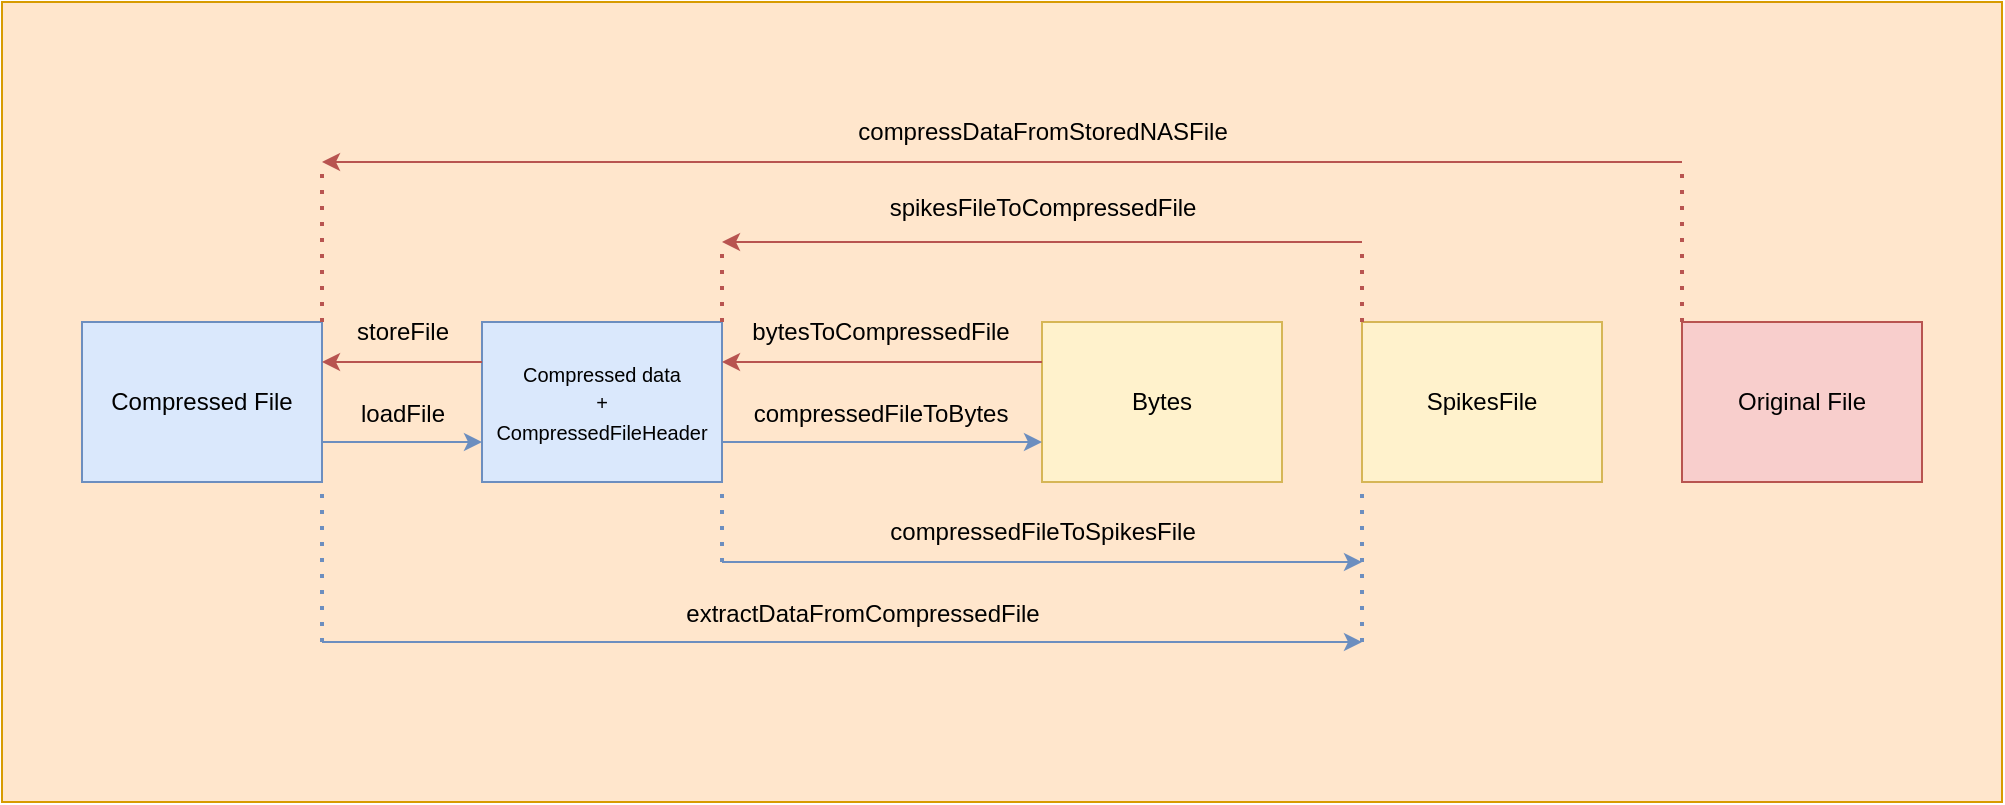 <mxfile version="20.2.3" type="device"><diagram id="LPO7WoNpDzE07uJFlrCg" name="Page-1"><mxGraphModel dx="2749" dy="1788" grid="1" gridSize="10" guides="1" tooltips="1" connect="1" arrows="1" fold="1" page="1" pageScale="1" pageWidth="1169" pageHeight="827" math="0" shadow="0"><root><mxCell id="0"/><mxCell id="1" parent="0"/><mxCell id="ZE3qO-mCs6HUXw2_mFnS-1" value="" style="rounded=0;whiteSpace=wrap;html=1;fillColor=#ffe6cc;strokeColor=#d79b00;" parent="1" vertex="1"><mxGeometry x="-40" y="-400" width="1000" height="400" as="geometry"/></mxCell><mxCell id="ZE3qO-mCs6HUXw2_mFnS-4" value="&lt;font style=&quot;font-size: 10px&quot;&gt;Compressed data&lt;br&gt;+&lt;br&gt;CompressedFileHeader&lt;/font&gt;" style="rounded=0;whiteSpace=wrap;html=1;fillColor=#dae8fc;strokeColor=#6c8ebf;" parent="1" vertex="1"><mxGeometry x="200" y="-240" width="120" height="80" as="geometry"/></mxCell><mxCell id="ZE3qO-mCs6HUXw2_mFnS-5" value="SpikesFile" style="rounded=0;whiteSpace=wrap;html=1;fillColor=#fff2cc;strokeColor=#d6b656;" parent="1" vertex="1"><mxGeometry x="640" y="-240" width="120" height="80" as="geometry"/></mxCell><mxCell id="ZE3qO-mCs6HUXw2_mFnS-6" value="Bytes" style="rounded=0;whiteSpace=wrap;html=1;fillColor=#fff2cc;strokeColor=#d6b656;" parent="1" vertex="1"><mxGeometry x="480" y="-240" width="120" height="80" as="geometry"/></mxCell><mxCell id="ZE3qO-mCs6HUXw2_mFnS-7" value="Compressed File" style="rounded=0;whiteSpace=wrap;html=1;fillColor=#dae8fc;strokeColor=#6c8ebf;" parent="1" vertex="1"><mxGeometry y="-240" width="120" height="80" as="geometry"/></mxCell><mxCell id="ZE3qO-mCs6HUXw2_mFnS-8" style="edgeStyle=orthogonalEdgeStyle;rounded=0;orthogonalLoop=1;jettySize=auto;html=1;exitX=1;exitY=0.75;exitDx=0;exitDy=0;fontSize=10;fillColor=#dae8fc;strokeColor=#6c8ebf;entryX=0;entryY=0.75;entryDx=0;entryDy=0;" parent="1" source="ZE3qO-mCs6HUXw2_mFnS-4" target="ZE3qO-mCs6HUXw2_mFnS-6" edge="1"><mxGeometry relative="1" as="geometry"><mxPoint x="310" y="-160" as="sourcePoint"/><mxPoint x="470" y="-150" as="targetPoint"/></mxGeometry></mxCell><mxCell id="ZE3qO-mCs6HUXw2_mFnS-9" style="edgeStyle=orthogonalEdgeStyle;rounded=0;orthogonalLoop=1;jettySize=auto;html=1;entryX=1;entryY=0.75;entryDx=0;entryDy=0;fontFamily=Helvetica;fontSize=16;fontColor=#000000;endArrow=none;endFill=0;strokeColor=#6c8ebf;fillColor=#dae8fc;startArrow=classic;startFill=1;exitX=0;exitY=0.75;exitDx=0;exitDy=0;" parent="1" edge="1" source="ZE3qO-mCs6HUXw2_mFnS-4"><mxGeometry relative="1" as="geometry"><mxPoint x="200" y="-180" as="sourcePoint"/><mxPoint x="120" y="-180" as="targetPoint"/></mxGeometry></mxCell><mxCell id="ZE3qO-mCs6HUXw2_mFnS-11" value="compressedFileToBytes" style="text;html=1;align=center;verticalAlign=middle;resizable=0;points=[];autosize=1;strokeColor=none;fillColor=none;rotation=0;fontSize=12;" parent="1" vertex="1"><mxGeometry x="324" y="-209" width="150" height="30" as="geometry"/></mxCell><mxCell id="ZE3qO-mCs6HUXw2_mFnS-13" value="loadFile" style="text;html=1;align=center;verticalAlign=middle;resizable=0;points=[];autosize=1;strokeColor=none;fillColor=none;" parent="1" vertex="1"><mxGeometry x="125" y="-209" width="70" height="30" as="geometry"/></mxCell><mxCell id="ZE3qO-mCs6HUXw2_mFnS-15" value="" style="endArrow=classic;html=1;rounded=0;fillColor=#dae8fc;strokeColor=#6c8ebf;" parent="1" edge="1"><mxGeometry width="50" height="50" relative="1" as="geometry"><mxPoint x="320" y="-120" as="sourcePoint"/><mxPoint x="640" y="-120" as="targetPoint"/></mxGeometry></mxCell><mxCell id="ZE3qO-mCs6HUXw2_mFnS-16" value="" style="endArrow=none;dashed=1;html=1;dashPattern=1 3;strokeWidth=2;rounded=0;fillColor=#dae8fc;strokeColor=#6c8ebf;entryX=1;entryY=1;entryDx=0;entryDy=0;" parent="1" target="ZE3qO-mCs6HUXw2_mFnS-4" edge="1"><mxGeometry width="50" height="50" relative="1" as="geometry"><mxPoint x="320" y="-120" as="sourcePoint"/><mxPoint x="280" y="-160" as="targetPoint"/></mxGeometry></mxCell><mxCell id="ZE3qO-mCs6HUXw2_mFnS-17" value="compressedFileToSpikesFile" style="text;html=1;align=center;verticalAlign=middle;resizable=0;points=[];autosize=1;strokeColor=none;fillColor=none;rotation=0;" parent="1" vertex="1"><mxGeometry x="395" y="-145" width="170" height="20" as="geometry"/></mxCell><mxCell id="ZE3qO-mCs6HUXw2_mFnS-19" value="" style="endArrow=none;dashed=1;html=1;dashPattern=1 3;strokeWidth=2;rounded=0;fillColor=#dae8fc;strokeColor=#6c8ebf;entryX=1;entryY=1;entryDx=0;entryDy=0;" parent="1" target="ZE3qO-mCs6HUXw2_mFnS-7" edge="1"><mxGeometry width="50" height="50" relative="1" as="geometry"><mxPoint x="120" y="-80" as="sourcePoint"/><mxPoint x="410" y="-150" as="targetPoint"/></mxGeometry></mxCell><mxCell id="ZE3qO-mCs6HUXw2_mFnS-20" value="" style="endArrow=none;dashed=1;html=1;dashPattern=1 3;strokeWidth=2;rounded=0;fillColor=#dae8fc;strokeColor=#6c8ebf;entryX=0;entryY=1;entryDx=0;entryDy=0;" parent="1" target="ZE3qO-mCs6HUXw2_mFnS-5" edge="1"><mxGeometry width="50" height="50" relative="1" as="geometry"><mxPoint x="640" y="-80" as="sourcePoint"/><mxPoint x="850" y="-150" as="targetPoint"/></mxGeometry></mxCell><mxCell id="ZE3qO-mCs6HUXw2_mFnS-21" value="" style="endArrow=classic;html=1;rounded=0;fillColor=#dae8fc;strokeColor=#6c8ebf;" parent="1" edge="1"><mxGeometry width="50" height="50" relative="1" as="geometry"><mxPoint x="120" y="-80" as="sourcePoint"/><mxPoint x="640" y="-80" as="targetPoint"/></mxGeometry></mxCell><mxCell id="ZE3qO-mCs6HUXw2_mFnS-22" value="extractDataFromCompressedFile" style="text;html=1;align=center;verticalAlign=middle;resizable=0;points=[];autosize=1;strokeColor=none;fillColor=none;fontSize=12;" parent="1" vertex="1"><mxGeometry x="290" y="-109" width="200" height="30" as="geometry"/></mxCell><mxCell id="ZE3qO-mCs6HUXw2_mFnS-24" style="edgeStyle=orthogonalEdgeStyle;rounded=0;orthogonalLoop=1;jettySize=auto;html=1;entryX=1;entryY=0.25;entryDx=0;entryDy=0;fillColor=#f8cecc;strokeColor=#b85450;exitX=0;exitY=0.25;exitDx=0;exitDy=0;" parent="1" source="ZE3qO-mCs6HUXw2_mFnS-6" target="ZE3qO-mCs6HUXw2_mFnS-4" edge="1"><mxGeometry relative="1" as="geometry"><mxPoint x="480" y="-220" as="sourcePoint"/><mxPoint x="480" y="-480" as="targetPoint"/></mxGeometry></mxCell><mxCell id="ZE3qO-mCs6HUXw2_mFnS-25" value="bytesToCompressedFile" style="text;html=1;align=center;verticalAlign=middle;resizable=0;points=[];autosize=1;strokeColor=none;fillColor=none;rotation=0;fontSize=12;" parent="1" vertex="1"><mxGeometry x="324" y="-250" width="150" height="30" as="geometry"/></mxCell><mxCell id="ZE3qO-mCs6HUXw2_mFnS-26" value="" style="endArrow=classic;html=1;rounded=0;fillColor=#f8cecc;strokeColor=#b85450;startArrow=none;" parent="1" edge="1"><mxGeometry width="50" height="50" relative="1" as="geometry"><mxPoint x="640" y="-280" as="sourcePoint"/><mxPoint x="320" y="-280" as="targetPoint"/></mxGeometry></mxCell><mxCell id="ZE3qO-mCs6HUXw2_mFnS-27" value="" style="endArrow=none;dashed=1;html=1;dashPattern=1 3;strokeWidth=2;rounded=0;fillColor=#f8cecc;strokeColor=#b85450;" parent="1" edge="1"><mxGeometry width="50" height="50" relative="1" as="geometry"><mxPoint x="320" y="-240" as="sourcePoint"/><mxPoint x="320" y="-278.57" as="targetPoint"/></mxGeometry></mxCell><mxCell id="ZE3qO-mCs6HUXw2_mFnS-28" style="edgeStyle=orthogonalEdgeStyle;rounded=0;orthogonalLoop=1;jettySize=auto;html=1;fontFamily=Helvetica;fontSize=16;fontColor=#000000;endArrow=none;endFill=0;strokeColor=#b85450;fillColor=#f8cecc;startArrow=classic;startFill=1;exitX=1;exitY=0.25;exitDx=0;exitDy=0;entryX=0;entryY=0.25;entryDx=0;entryDy=0;" parent="1" source="ZE3qO-mCs6HUXw2_mFnS-7" target="ZE3qO-mCs6HUXw2_mFnS-4" edge="1"><mxGeometry relative="1" as="geometry"><mxPoint x="110" y="-250" as="sourcePoint"/><mxPoint x="190" y="-270" as="targetPoint"/></mxGeometry></mxCell><mxCell id="ZE3qO-mCs6HUXw2_mFnS-29" value="storeFile" style="text;html=1;align=center;verticalAlign=middle;resizable=0;points=[];autosize=1;strokeColor=none;fillColor=none;" parent="1" vertex="1"><mxGeometry x="125" y="-250" width="70" height="30" as="geometry"/></mxCell><mxCell id="ZE3qO-mCs6HUXw2_mFnS-23" value="spikesFileToCompressedFile&lt;br&gt;" style="text;html=1;align=center;verticalAlign=middle;resizable=0;points=[];autosize=1;strokeColor=none;fillColor=none;rotation=0;" parent="1" vertex="1"><mxGeometry x="395" y="-307" width="170" height="20" as="geometry"/></mxCell><mxCell id="ZE3qO-mCs6HUXw2_mFnS-31" value="" style="endArrow=none;dashed=1;html=1;dashPattern=1 3;strokeWidth=2;rounded=0;fillColor=#f8cecc;strokeColor=#b85450;exitX=0;exitY=0;exitDx=0;exitDy=0;" parent="1" edge="1" source="ZE3qO-mCs6HUXw2_mFnS-5"><mxGeometry width="50" height="50" relative="1" as="geometry"><mxPoint x="760" y="-240.0" as="sourcePoint"/><mxPoint x="640" y="-280" as="targetPoint"/></mxGeometry></mxCell><mxCell id="ZE3qO-mCs6HUXw2_mFnS-32" value="" style="endArrow=none;dashed=1;html=1;dashPattern=1 3;strokeWidth=2;rounded=0;fillColor=#f8cecc;strokeColor=#b85450;" parent="1" edge="1"><mxGeometry width="50" height="50" relative="1" as="geometry"><mxPoint x="120" y="-240.0" as="sourcePoint"/><mxPoint x="120" y="-320" as="targetPoint"/></mxGeometry></mxCell><mxCell id="ZE3qO-mCs6HUXw2_mFnS-33" value="compressDataFromStoredNASFile" style="text;html=1;align=center;verticalAlign=middle;resizable=0;points=[];autosize=1;strokeColor=none;fillColor=none;fontSize=12;" parent="1" vertex="1"><mxGeometry x="375" y="-350" width="210" height="30" as="geometry"/></mxCell><mxCell id="ZE3qO-mCs6HUXw2_mFnS-34" value="" style="endArrow=classic;html=1;rounded=0;fillColor=#f8cecc;strokeColor=#b85450;startArrow=none;" parent="1" edge="1"><mxGeometry width="50" height="50" relative="1" as="geometry"><mxPoint x="800" y="-320" as="sourcePoint"/><mxPoint x="120" y="-320" as="targetPoint"/></mxGeometry></mxCell><mxCell id="YHcZgrCIhlkh8WLjvk01-1" value="Original File" style="rounded=0;whiteSpace=wrap;html=1;fillColor=#f8cecc;strokeColor=#b85450;" vertex="1" parent="1"><mxGeometry x="800" y="-240" width="120" height="80" as="geometry"/></mxCell><mxCell id="YHcZgrCIhlkh8WLjvk01-2" value="" style="endArrow=none;dashed=1;html=1;dashPattern=1 3;strokeWidth=2;rounded=0;fillColor=#f8cecc;strokeColor=#b85450;exitX=0;exitY=0;exitDx=0;exitDy=0;" edge="1" parent="1" source="YHcZgrCIhlkh8WLjvk01-1"><mxGeometry width="50" height="50" relative="1" as="geometry"><mxPoint x="850" y="-230" as="sourcePoint"/><mxPoint x="800" y="-320" as="targetPoint"/></mxGeometry></mxCell></root></mxGraphModel></diagram></mxfile>